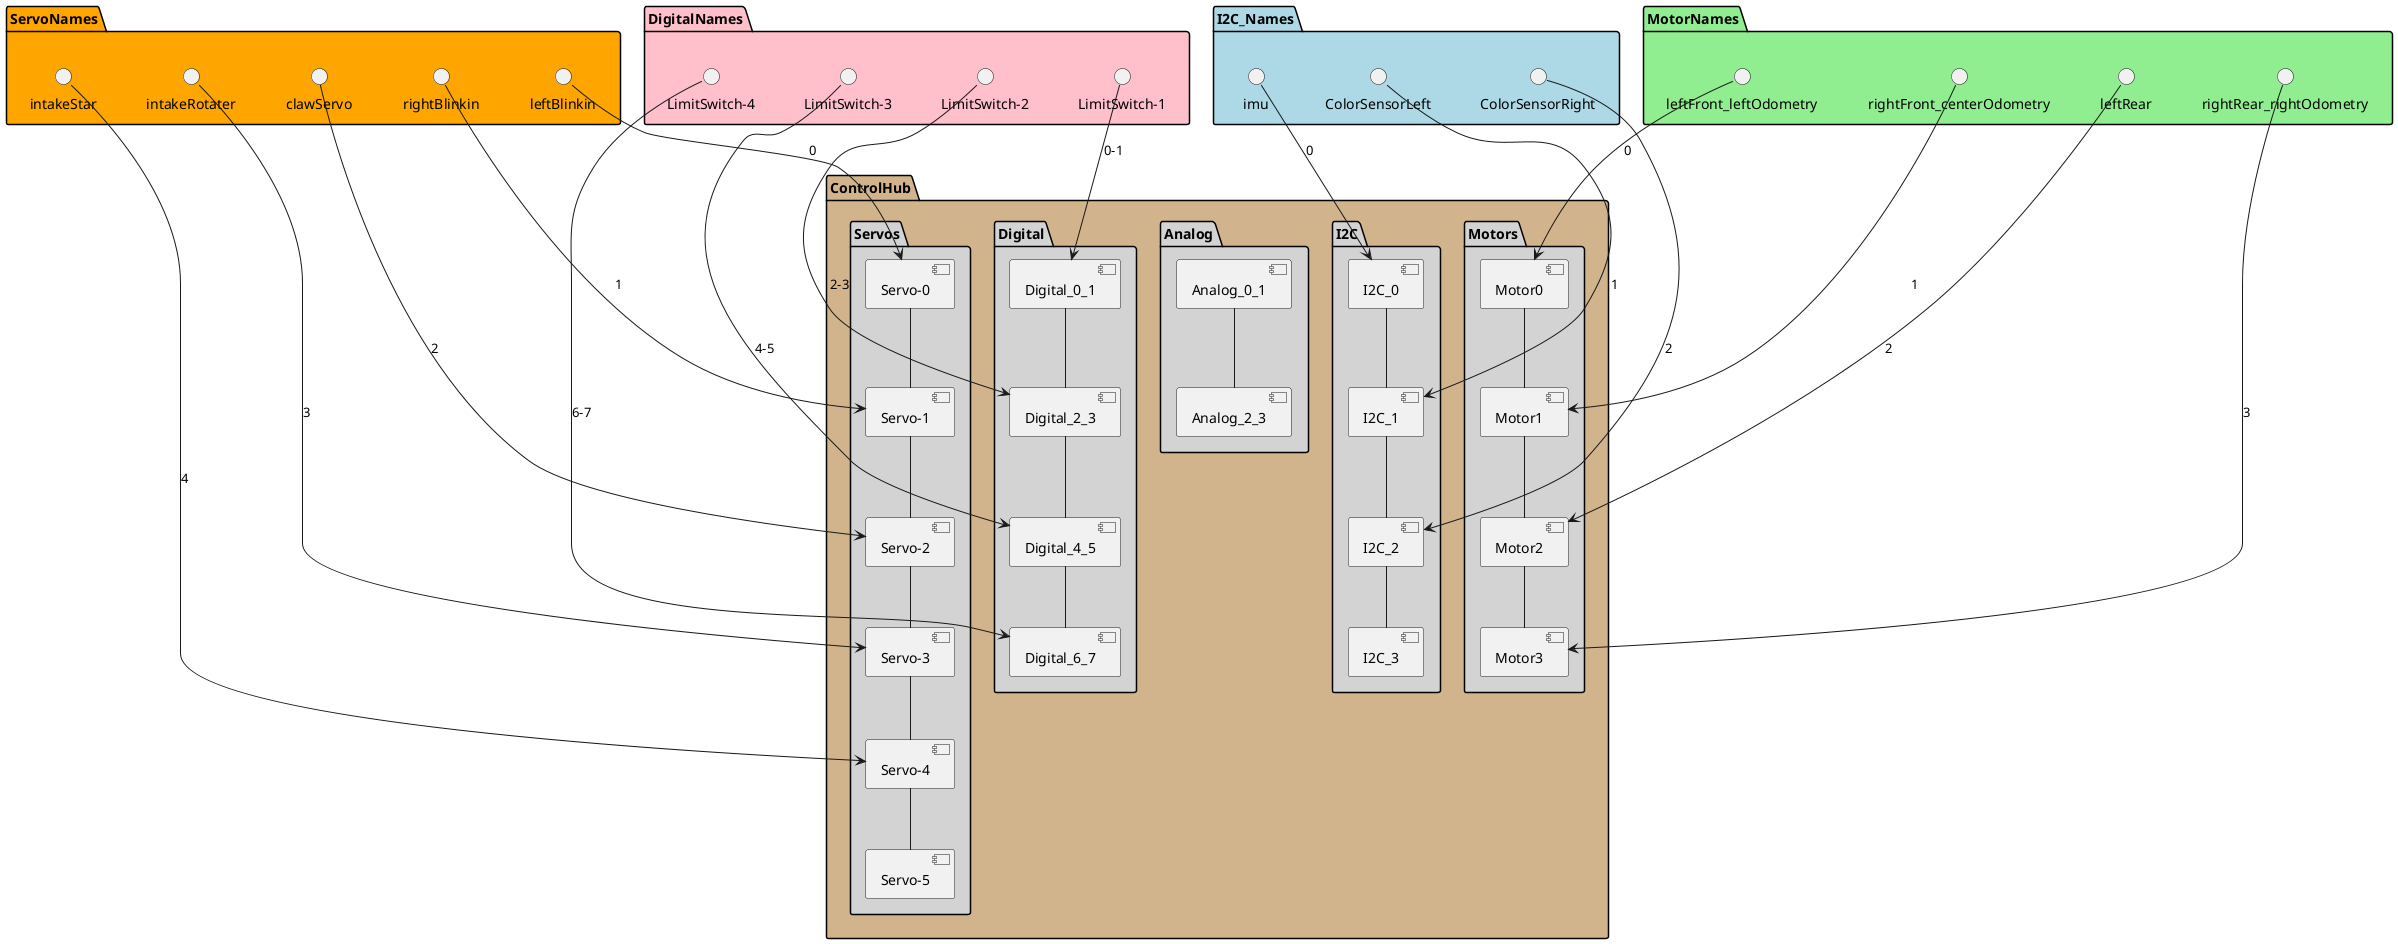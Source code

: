 @startuml


package ControlHub #Tan {
  package Motors #LightGrey {
    [Motor0] -- [Motor1]
    [Motor1] -- [Motor2]
    [Motor2] -- [Motor3]
  }

  package Servos #LightGrey {
   [Servo-0] -- [Servo-1]
   [Servo-1] -- [Servo-2]
   [Servo-2] -- [Servo-3]
   [Servo-3] -- [Servo-4]
   [Servo-4] -- [Servo-5]
  }

  package Analog #LightGrey {
   [Analog_0_1] -- [Analog_2_3]
  }

  package Digital #LightGrey {
   [Digital_0_1] -- [Digital_2_3]
   [Digital_2_3] -- [Digital_4_5]
   [Digital_4_5] -- [Digital_6_7]
  }

  package I2C #LightGrey {
   [I2C_0] -- [I2C_1]
   [I2C_1] -- [I2C_2]
   [I2C_2] -- [I2C_3]

  }
}

package MotorNames #LightGreen {
  () "leftFront_leftOdometry" --> [Motor0] : 0
  () "rightFront_centerOdometry" --> [Motor1] : 1
  () "leftRear" --> [Motor2] : 2
  () "rightRear_rightOdometry" --> [Motor3] : 3
}

package ServoNames #Orange {
  () "leftBlinkin" --> [Servo-0] : 0
  () "rightBlinkin" --> [Servo-1] : 1
  () "clawServo" --> [Servo-2] : 2
  () "intakeRotater" --> [Servo-3] : 3
  () "intakeStar" --> [Servo-4] : 4
}

package DigitalNames #Pink {
  () "LimitSwitch-1" --> [Digital_0_1] : 0-1
  () "LimitSwitch-2" --> [Digital_2_3] : 2-3
  () "LimitSwitch-3" --> [Digital_4_5] : 4-5
  () "LimitSwitch-4" --> [Digital_6_7] : 6-7
}

package I2C_Names #LightBlue {
  () "imu" --> [I2C_0] : 0
  () "ColorSensorLeft" --> [I2C_1] : 1
  () "ColorSensorRight" --> [I2C_2] : 2

}

@enduml